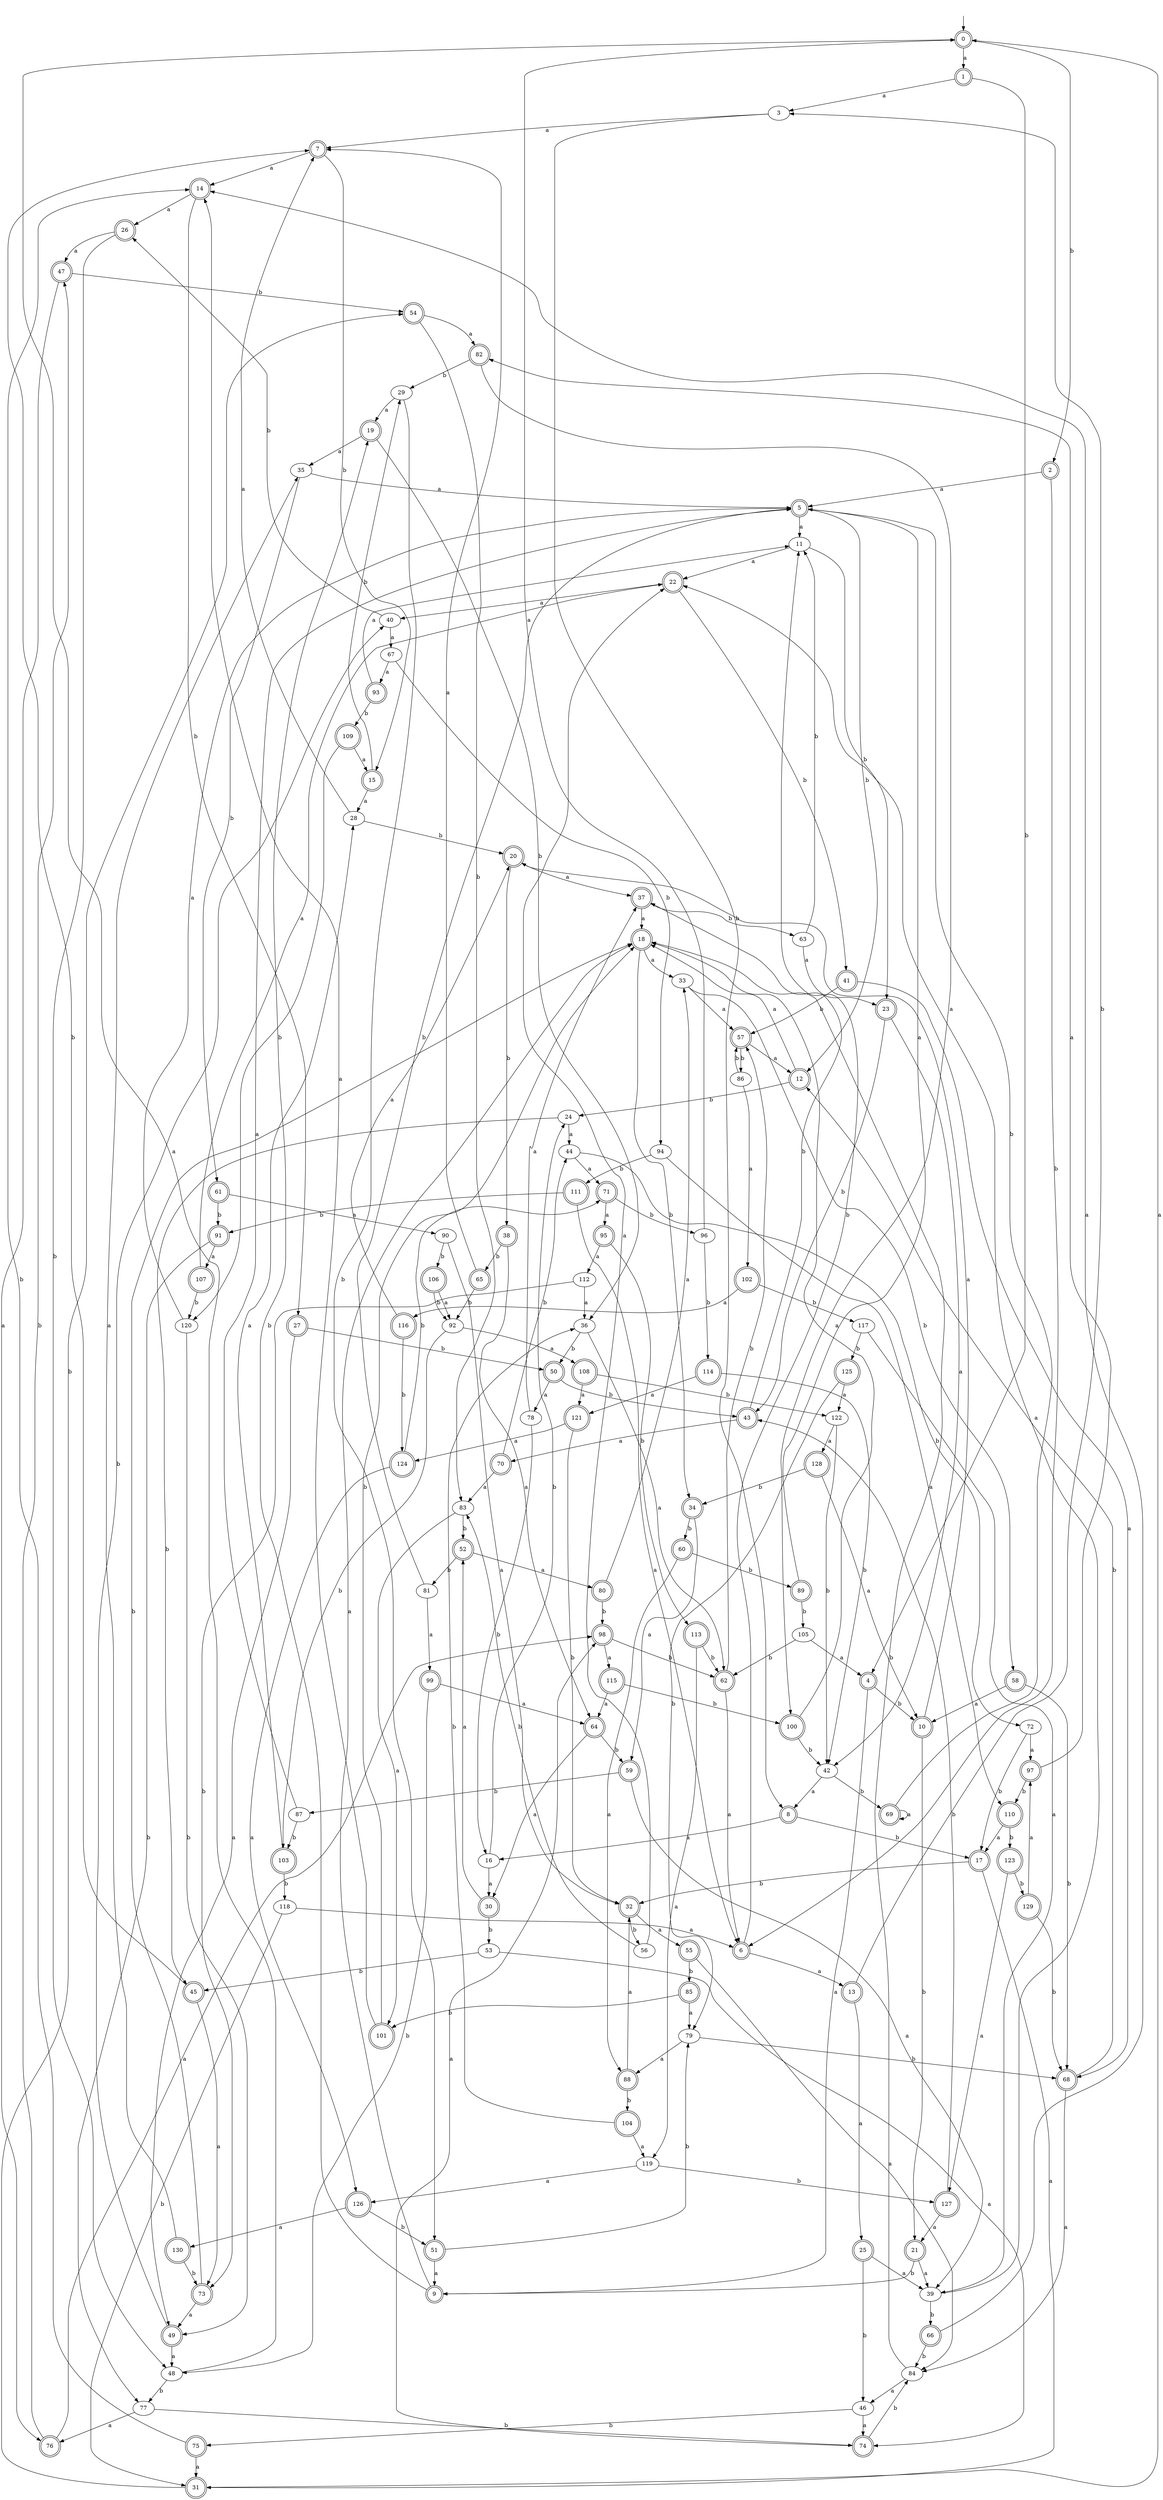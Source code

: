 digraph RandomDFA {
  __start0 [label="", shape=none];
  __start0 -> 0 [label=""];
  0 [shape=circle] [shape=doublecircle]
  0 -> 1 [label="a"]
  0 -> 2 [label="b"]
  1 [shape=doublecircle]
  1 -> 3 [label="a"]
  1 -> 4 [label="b"]
  2 [shape=doublecircle]
  2 -> 5 [label="a"]
  2 -> 6 [label="b"]
  3
  3 -> 7 [label="a"]
  3 -> 8 [label="b"]
  4 [shape=doublecircle]
  4 -> 9 [label="a"]
  4 -> 10 [label="b"]
  5 [shape=doublecircle]
  5 -> 11 [label="a"]
  5 -> 12 [label="b"]
  6 [shape=doublecircle]
  6 -> 13 [label="a"]
  6 -> 11 [label="b"]
  7 [shape=doublecircle]
  7 -> 14 [label="a"]
  7 -> 15 [label="b"]
  8 [shape=doublecircle]
  8 -> 16 [label="a"]
  8 -> 17 [label="b"]
  9 [shape=doublecircle]
  9 -> 18 [label="a"]
  9 -> 19 [label="b"]
  10 [shape=doublecircle]
  10 -> 20 [label="a"]
  10 -> 21 [label="b"]
  11
  11 -> 22 [label="a"]
  11 -> 23 [label="b"]
  12 [shape=doublecircle]
  12 -> 18 [label="a"]
  12 -> 24 [label="b"]
  13 [shape=doublecircle]
  13 -> 25 [label="a"]
  13 -> 3 [label="b"]
  14 [shape=doublecircle]
  14 -> 26 [label="a"]
  14 -> 27 [label="b"]
  15 [shape=doublecircle]
  15 -> 28 [label="a"]
  15 -> 29 [label="b"]
  16
  16 -> 30 [label="a"]
  16 -> 24 [label="b"]
  17 [shape=doublecircle]
  17 -> 31 [label="a"]
  17 -> 32 [label="b"]
  18 [shape=doublecircle]
  18 -> 33 [label="a"]
  18 -> 34 [label="b"]
  19 [shape=doublecircle]
  19 -> 35 [label="a"]
  19 -> 36 [label="b"]
  20 [shape=doublecircle]
  20 -> 37 [label="a"]
  20 -> 38 [label="b"]
  21 [shape=doublecircle]
  21 -> 39 [label="a"]
  21 -> 9 [label="b"]
  22 [shape=doublecircle]
  22 -> 40 [label="a"]
  22 -> 41 [label="b"]
  23 [shape=doublecircle]
  23 -> 42 [label="a"]
  23 -> 43 [label="b"]
  24
  24 -> 44 [label="a"]
  24 -> 45 [label="b"]
  25 [shape=doublecircle]
  25 -> 39 [label="a"]
  25 -> 46 [label="b"]
  26 [shape=doublecircle]
  26 -> 47 [label="a"]
  26 -> 48 [label="b"]
  27 [shape=doublecircle]
  27 -> 49 [label="a"]
  27 -> 50 [label="b"]
  28
  28 -> 7 [label="a"]
  28 -> 20 [label="b"]
  29
  29 -> 19 [label="a"]
  29 -> 51 [label="b"]
  30 [shape=doublecircle]
  30 -> 52 [label="a"]
  30 -> 53 [label="b"]
  31 [shape=doublecircle]
  31 -> 0 [label="a"]
  31 -> 54 [label="b"]
  32 [shape=doublecircle]
  32 -> 55 [label="a"]
  32 -> 56 [label="b"]
  33
  33 -> 57 [label="a"]
  33 -> 58 [label="b"]
  34 [shape=doublecircle]
  34 -> 59 [label="a"]
  34 -> 60 [label="b"]
  35
  35 -> 5 [label="a"]
  35 -> 61 [label="b"]
  36
  36 -> 62 [label="a"]
  36 -> 50 [label="b"]
  37 [shape=doublecircle]
  37 -> 18 [label="a"]
  37 -> 63 [label="b"]
  38 [shape=doublecircle]
  38 -> 64 [label="a"]
  38 -> 65 [label="b"]
  39
  39 -> 22 [label="a"]
  39 -> 66 [label="b"]
  40
  40 -> 67 [label="a"]
  40 -> 26 [label="b"]
  41 [shape=doublecircle]
  41 -> 68 [label="a"]
  41 -> 57 [label="b"]
  42
  42 -> 8 [label="a"]
  42 -> 69 [label="b"]
  43 [shape=doublecircle]
  43 -> 70 [label="a"]
  43 -> 37 [label="b"]
  44
  44 -> 71 [label="a"]
  44 -> 72 [label="b"]
  45 [shape=doublecircle]
  45 -> 73 [label="a"]
  45 -> 7 [label="b"]
  46
  46 -> 74 [label="a"]
  46 -> 75 [label="b"]
  47 [shape=doublecircle]
  47 -> 76 [label="a"]
  47 -> 54 [label="b"]
  48
  48 -> 0 [label="a"]
  48 -> 77 [label="b"]
  49 [shape=doublecircle]
  49 -> 48 [label="a"]
  49 -> 40 [label="b"]
  50 [shape=doublecircle]
  50 -> 78 [label="a"]
  50 -> 43 [label="b"]
  51 [shape=doublecircle]
  51 -> 9 [label="a"]
  51 -> 79 [label="b"]
  52 [shape=doublecircle]
  52 -> 80 [label="a"]
  52 -> 81 [label="b"]
  53
  53 -> 74 [label="a"]
  53 -> 45 [label="b"]
  54 [shape=doublecircle]
  54 -> 82 [label="a"]
  54 -> 83 [label="b"]
  55 [shape=doublecircle]
  55 -> 84 [label="a"]
  55 -> 85 [label="b"]
  56
  56 -> 22 [label="a"]
  56 -> 83 [label="b"]
  57 [shape=doublecircle]
  57 -> 12 [label="a"]
  57 -> 86 [label="b"]
  58 [shape=doublecircle]
  58 -> 10 [label="a"]
  58 -> 68 [label="b"]
  59 [shape=doublecircle]
  59 -> 39 [label="a"]
  59 -> 87 [label="b"]
  60 [shape=doublecircle]
  60 -> 88 [label="a"]
  60 -> 89 [label="b"]
  61 [shape=doublecircle]
  61 -> 90 [label="a"]
  61 -> 91 [label="b"]
  62 [shape=doublecircle]
  62 -> 6 [label="a"]
  62 -> 57 [label="b"]
  63
  63 -> 23 [label="a"]
  63 -> 11 [label="b"]
  64 [shape=doublecircle]
  64 -> 30 [label="a"]
  64 -> 59 [label="b"]
  65 [shape=doublecircle]
  65 -> 7 [label="a"]
  65 -> 92 [label="b"]
  66 [shape=doublecircle]
  66 -> 14 [label="a"]
  66 -> 84 [label="b"]
  67
  67 -> 93 [label="a"]
  67 -> 94 [label="b"]
  68 [shape=doublecircle]
  68 -> 84 [label="a"]
  68 -> 12 [label="b"]
  69 [shape=doublecircle]
  69 -> 69 [label="a"]
  69 -> 5 [label="b"]
  70 [shape=doublecircle]
  70 -> 83 [label="a"]
  70 -> 44 [label="b"]
  71 [shape=doublecircle]
  71 -> 95 [label="a"]
  71 -> 96 [label="b"]
  72
  72 -> 97 [label="a"]
  72 -> 17 [label="b"]
  73 [shape=doublecircle]
  73 -> 49 [label="a"]
  73 -> 18 [label="b"]
  74 [shape=doublecircle]
  74 -> 98 [label="a"]
  74 -> 84 [label="b"]
  75 [shape=doublecircle]
  75 -> 31 [label="a"]
  75 -> 14 [label="b"]
  76 [shape=doublecircle]
  76 -> 98 [label="a"]
  76 -> 47 [label="b"]
  77
  77 -> 76 [label="a"]
  77 -> 74 [label="b"]
  78
  78 -> 37 [label="a"]
  78 -> 16 [label="b"]
  79
  79 -> 88 [label="a"]
  79 -> 68 [label="b"]
  80 [shape=doublecircle]
  80 -> 33 [label="a"]
  80 -> 98 [label="b"]
  81
  81 -> 99 [label="a"]
  81 -> 5 [label="b"]
  82 [shape=doublecircle]
  82 -> 100 [label="a"]
  82 -> 29 [label="b"]
  83
  83 -> 101 [label="a"]
  83 -> 52 [label="b"]
  84
  84 -> 46 [label="a"]
  84 -> 18 [label="b"]
  85 [shape=doublecircle]
  85 -> 79 [label="a"]
  85 -> 101 [label="b"]
  86
  86 -> 102 [label="a"]
  86 -> 57 [label="b"]
  87
  87 -> 5 [label="a"]
  87 -> 103 [label="b"]
  88 [shape=doublecircle]
  88 -> 32 [label="a"]
  88 -> 104 [label="b"]
  89 [shape=doublecircle]
  89 -> 5 [label="a"]
  89 -> 105 [label="b"]
  90
  90 -> 32 [label="a"]
  90 -> 106 [label="b"]
  91 [shape=doublecircle]
  91 -> 107 [label="a"]
  91 -> 77 [label="b"]
  92
  92 -> 108 [label="a"]
  92 -> 103 [label="b"]
  93 [shape=doublecircle]
  93 -> 11 [label="a"]
  93 -> 109 [label="b"]
  94
  94 -> 110 [label="a"]
  94 -> 111 [label="b"]
  95 [shape=doublecircle]
  95 -> 112 [label="a"]
  95 -> 113 [label="b"]
  96
  96 -> 0 [label="a"]
  96 -> 114 [label="b"]
  97 [shape=doublecircle]
  97 -> 82 [label="a"]
  97 -> 110 [label="b"]
  98 [shape=doublecircle]
  98 -> 115 [label="a"]
  98 -> 62 [label="b"]
  99 [shape=doublecircle]
  99 -> 64 [label="a"]
  99 -> 48 [label="b"]
  100 [shape=doublecircle]
  100 -> 18 [label="a"]
  100 -> 42 [label="b"]
  101 [shape=doublecircle]
  101 -> 14 [label="a"]
  101 -> 18 [label="b"]
  102 [shape=doublecircle]
  102 -> 116 [label="a"]
  102 -> 117 [label="b"]
  103 [shape=doublecircle]
  103 -> 28 [label="a"]
  103 -> 118 [label="b"]
  104 [shape=doublecircle]
  104 -> 119 [label="a"]
  104 -> 36 [label="b"]
  105
  105 -> 4 [label="a"]
  105 -> 62 [label="b"]
  106 [shape=doublecircle]
  106 -> 92 [label="a"]
  106 -> 92 [label="b"]
  107 [shape=doublecircle]
  107 -> 22 [label="a"]
  107 -> 120 [label="b"]
  108 [shape=doublecircle]
  108 -> 121 [label="a"]
  108 -> 122 [label="b"]
  109 [shape=doublecircle]
  109 -> 15 [label="a"]
  109 -> 120 [label="b"]
  110 [shape=doublecircle]
  110 -> 17 [label="a"]
  110 -> 123 [label="b"]
  111 [shape=doublecircle]
  111 -> 6 [label="a"]
  111 -> 91 [label="b"]
  112
  112 -> 36 [label="a"]
  112 -> 73 [label="b"]
  113 [shape=doublecircle]
  113 -> 119 [label="a"]
  113 -> 62 [label="b"]
  114 [shape=doublecircle]
  114 -> 121 [label="a"]
  114 -> 42 [label="b"]
  115 [shape=doublecircle]
  115 -> 64 [label="a"]
  115 -> 100 [label="b"]
  116 [shape=doublecircle]
  116 -> 20 [label="a"]
  116 -> 124 [label="b"]
  117
  117 -> 39 [label="a"]
  117 -> 125 [label="b"]
  118
  118 -> 6 [label="a"]
  118 -> 31 [label="b"]
  119
  119 -> 126 [label="a"]
  119 -> 127 [label="b"]
  120
  120 -> 5 [label="a"]
  120 -> 49 [label="b"]
  121 [shape=doublecircle]
  121 -> 124 [label="a"]
  121 -> 32 [label="b"]
  122
  122 -> 128 [label="a"]
  122 -> 42 [label="b"]
  123 [shape=doublecircle]
  123 -> 127 [label="a"]
  123 -> 129 [label="b"]
  124 [shape=doublecircle]
  124 -> 126 [label="a"]
  124 -> 71 [label="b"]
  125 [shape=doublecircle]
  125 -> 122 [label="a"]
  125 -> 79 [label="b"]
  126 [shape=doublecircle]
  126 -> 130 [label="a"]
  126 -> 51 [label="b"]
  127 [shape=doublecircle]
  127 -> 21 [label="a"]
  127 -> 43 [label="b"]
  128 [shape=doublecircle]
  128 -> 10 [label="a"]
  128 -> 34 [label="b"]
  129 [shape=doublecircle]
  129 -> 97 [label="a"]
  129 -> 68 [label="b"]
  130 [shape=doublecircle]
  130 -> 35 [label="a"]
  130 -> 73 [label="b"]
}

